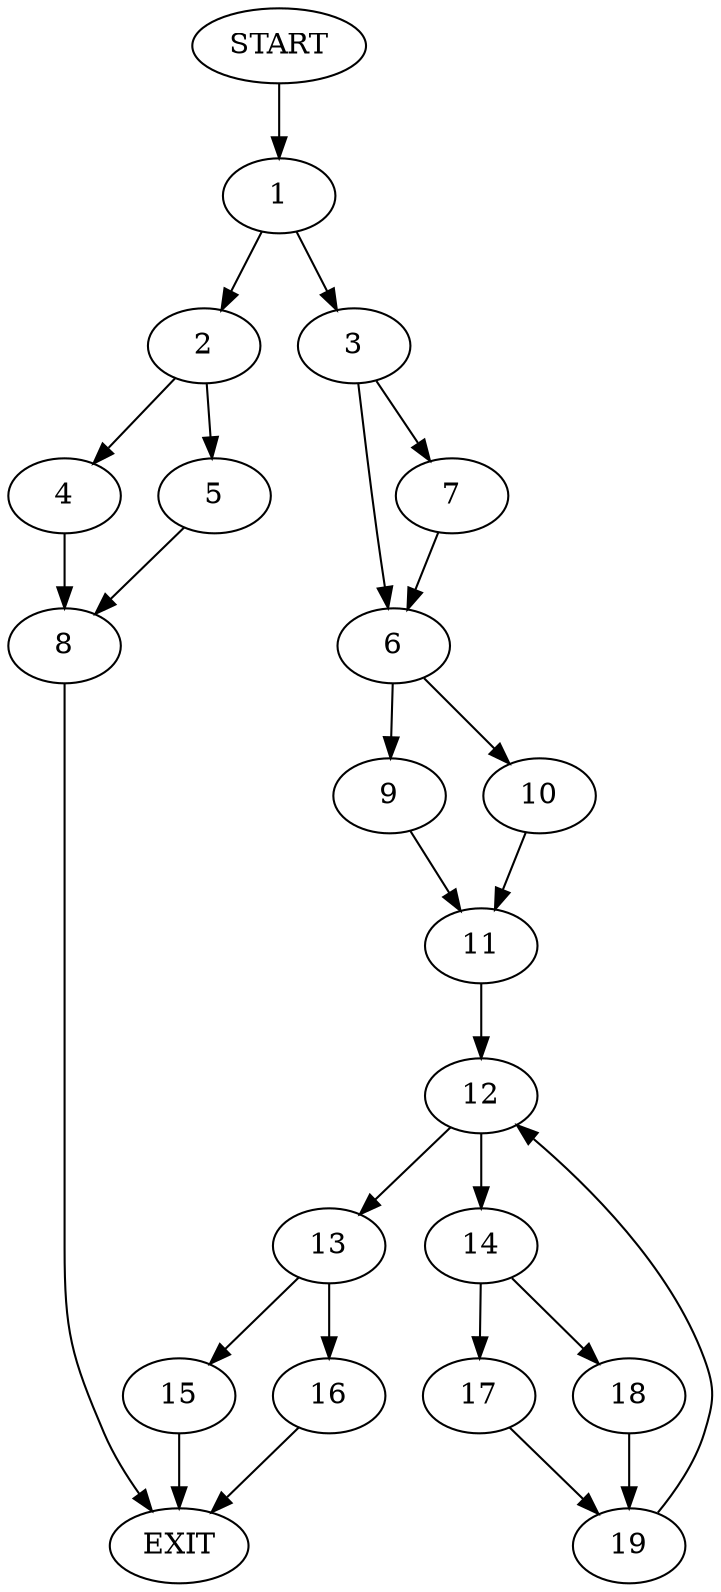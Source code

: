 digraph {
0 [label="START"]
20 [label="EXIT"]
0 -> 1
1 -> 2
1 -> 3
2 -> 4
2 -> 5
3 -> 6
3 -> 7
5 -> 8
4 -> 8
8 -> 20
6 -> 9
6 -> 10
7 -> 6
10 -> 11
9 -> 11
11 -> 12
12 -> 13
12 -> 14
13 -> 15
13 -> 16
14 -> 17
14 -> 18
18 -> 19
17 -> 19
19 -> 12
15 -> 20
16 -> 20
}
